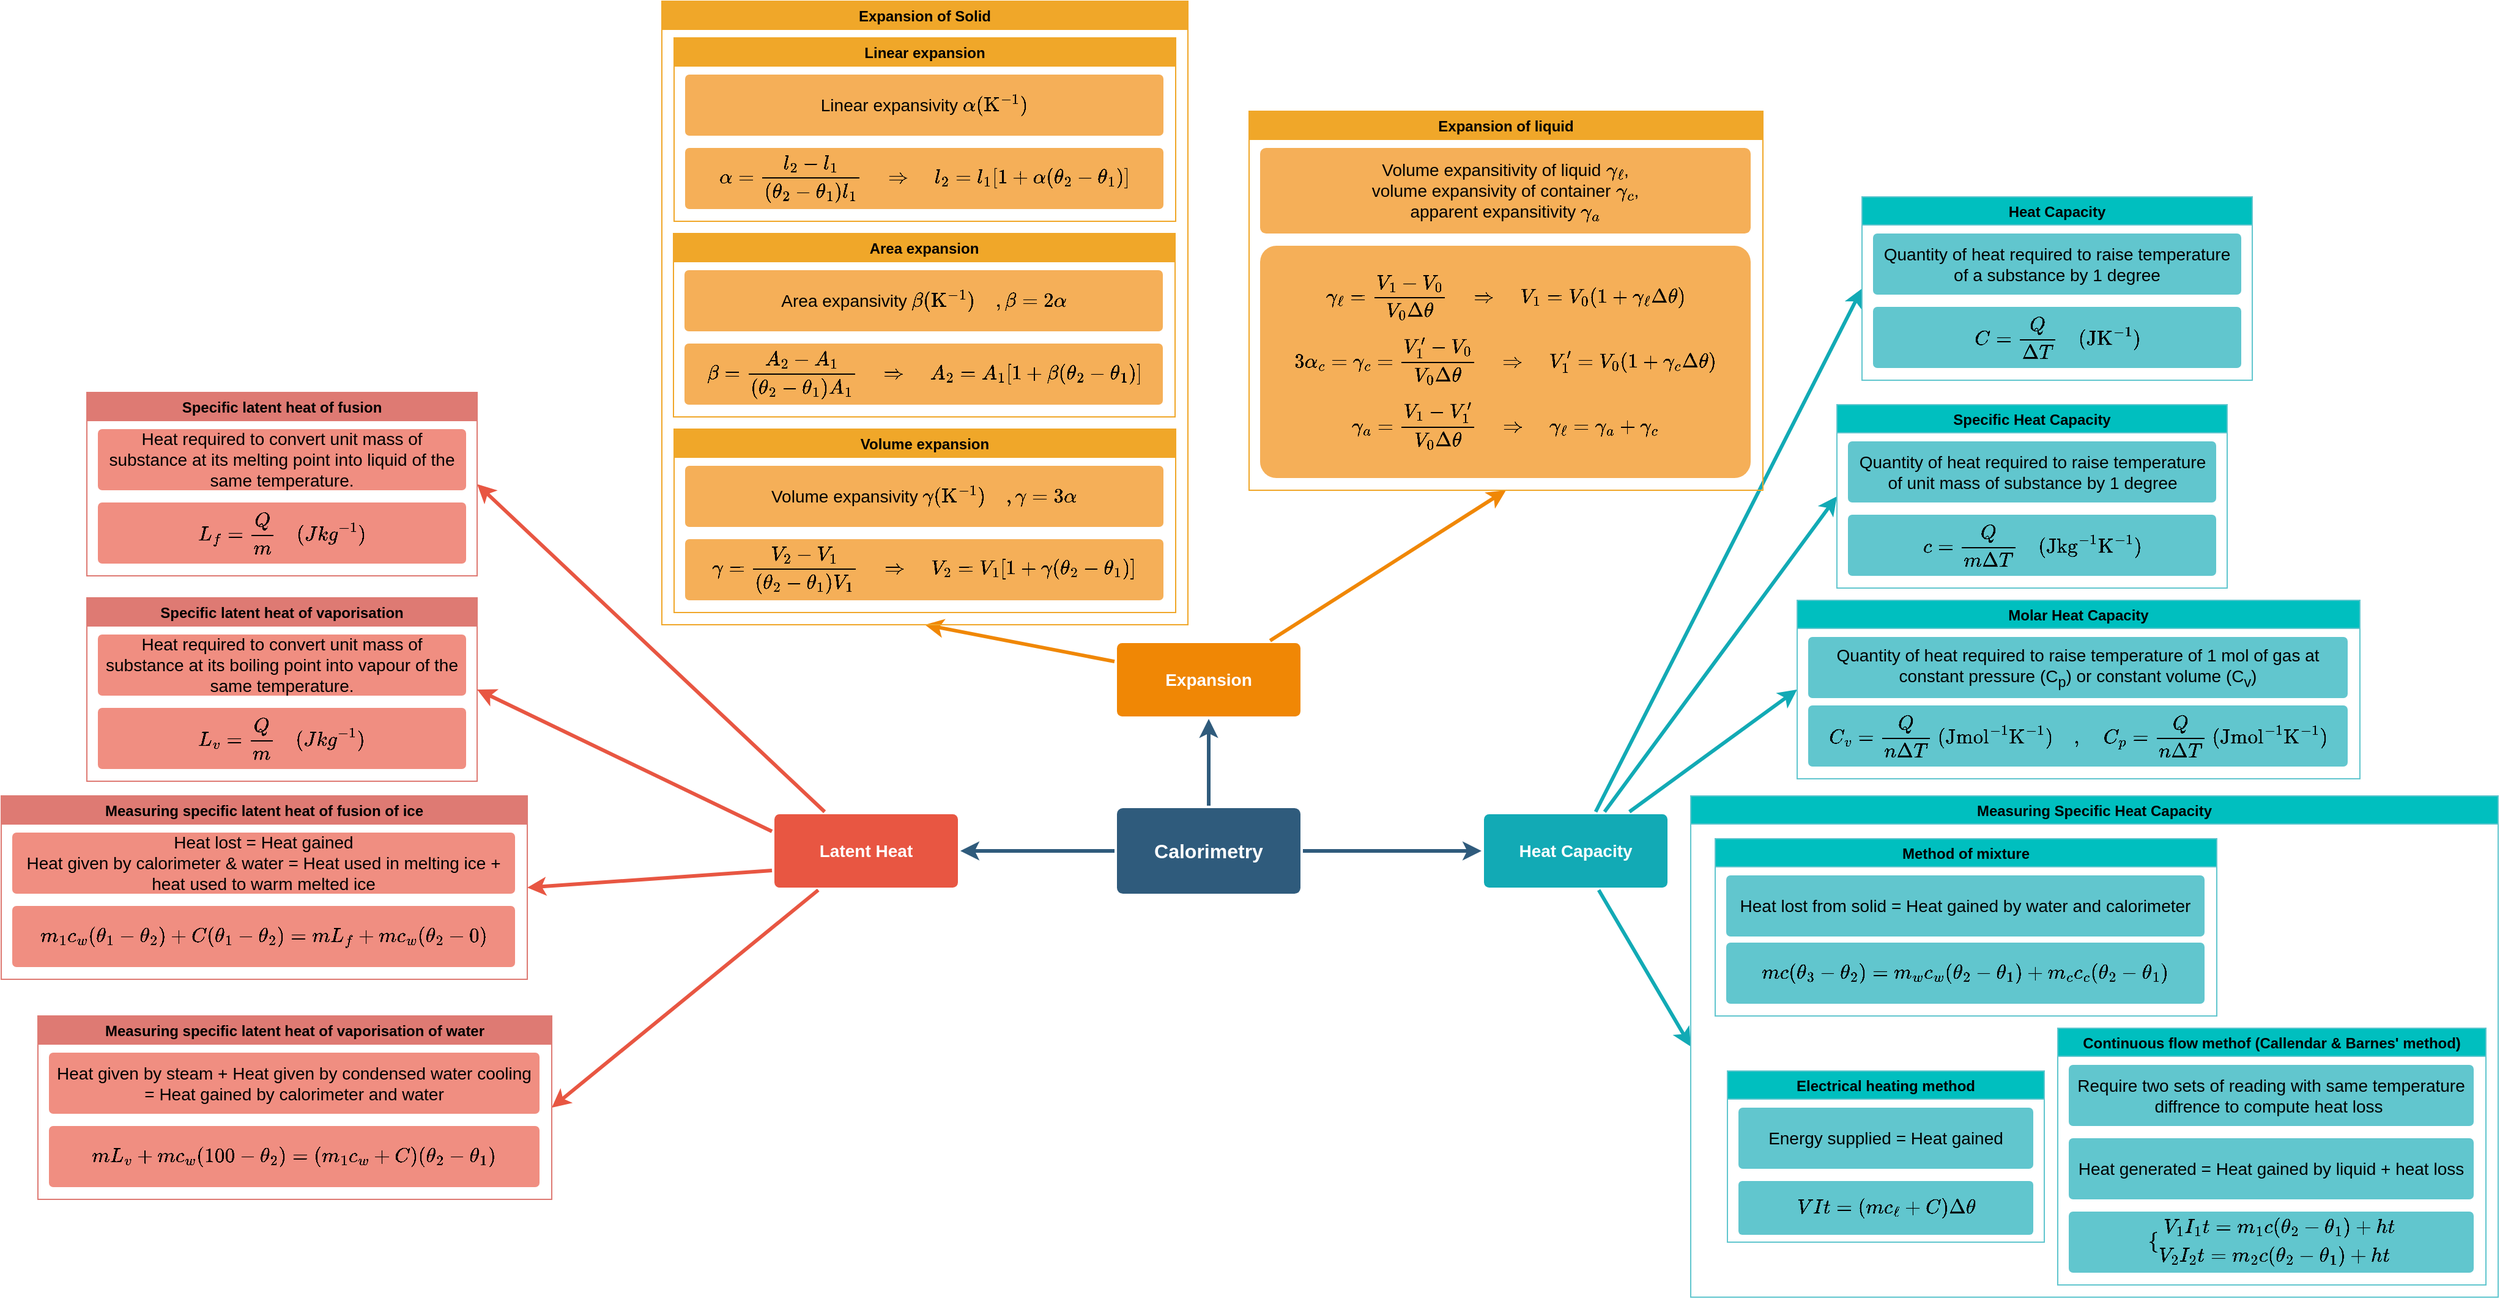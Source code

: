 <mxfile version="13.10.0" type="embed">
    <diagram id="y0169RmewVjI8FdbrE21" name="Page-1">
        <mxGraphModel dx="2834" dy="1040" grid="1" gridSize="10" guides="1" tooltips="1" connect="1" arrows="1" fold="1" page="1" pageScale="1" pageWidth="827" pageHeight="1169" math="1" shadow="0">
            <root>
                <mxCell id="0"/>
                <mxCell id="1" parent="0"/>
                <mxCell id="2" value="" style="edgeStyle=none;rounded=0;jumpStyle=none;html=1;shadow=0;labelBackgroundColor=none;startArrow=none;startFill=0;endArrow=classic;endFill=1;jettySize=auto;orthogonalLoop=1;strokeColor=#2F5B7C;strokeWidth=3;fontFamily=Helvetica;fontSize=16;fontColor=#23445D;spacing=5;" edge="1" parent="1" source="6" target="21">
                    <mxGeometry relative="1" as="geometry"/>
                </mxCell>
                <mxCell id="3" value="" style="edgeStyle=none;rounded=0;jumpStyle=none;html=1;shadow=0;labelBackgroundColor=none;startArrow=none;startFill=0;endArrow=classic;endFill=1;jettySize=auto;orthogonalLoop=1;strokeColor=#2F5B7C;strokeWidth=3;fontFamily=Helvetica;fontSize=16;fontColor=#23445D;spacing=5;" edge="1" parent="1" source="6" target="28">
                    <mxGeometry relative="1" as="geometry"/>
                </mxCell>
                <mxCell id="5" value="" style="edgeStyle=none;rounded=0;jumpStyle=none;html=1;shadow=0;labelBackgroundColor=none;startArrow=none;startFill=0;endArrow=classic;endFill=1;jettySize=auto;orthogonalLoop=1;strokeColor=#2F5B7C;strokeWidth=3;fontFamily=Helvetica;fontSize=16;fontColor=#23445D;spacing=5;" edge="1" parent="1" source="6" target="10">
                    <mxGeometry relative="1" as="geometry"/>
                </mxCell>
                <mxCell id="6" value="Calorimetry" style="rounded=1;whiteSpace=wrap;html=1;shadow=0;labelBackgroundColor=none;strokeColor=none;strokeWidth=3;fillColor=#2F5B7C;fontFamily=Helvetica;fontSize=16;fontColor=#FFFFFF;align=center;fontStyle=1;spacing=5;arcSize=7;perimeterSpacing=2;" vertex="1" parent="1">
                    <mxGeometry x="252" y="700" width="150" height="70" as="geometry"/>
                </mxCell>
                <mxCell id="7" value="" style="edgeStyle=none;rounded=1;jumpStyle=none;html=1;shadow=0;labelBackgroundColor=none;startArrow=none;startFill=0;jettySize=auto;orthogonalLoop=1;strokeColor=#E85642;strokeWidth=3;fontFamily=Helvetica;fontSize=14;fontColor=#FFFFFF;spacing=5;fontStyle=1;fillColor=#b0e3e6;entryX=1;entryY=0.5;entryDx=0;entryDy=0;" edge="1" parent="1" source="10" target="56">
                    <mxGeometry relative="1" as="geometry">
                        <mxPoint x="-66.359" y="636" as="targetPoint"/>
                    </mxGeometry>
                </mxCell>
                <mxCell id="8" value="" style="edgeStyle=none;rounded=1;jumpStyle=none;html=1;shadow=0;labelBackgroundColor=none;startArrow=none;startFill=0;jettySize=auto;orthogonalLoop=1;strokeColor=#E85642;strokeWidth=3;fontFamily=Helvetica;fontSize=14;fontColor=#FFFFFF;spacing=5;fontStyle=1;fillColor=#b0e3e6;entryX=1;entryY=0.5;entryDx=0;entryDy=0;exitX=0;exitY=0.75;exitDx=0;exitDy=0;" edge="1" parent="1" source="10" target="62">
                    <mxGeometry relative="1" as="geometry">
                        <mxPoint x="-77" y="735" as="targetPoint"/>
                    </mxGeometry>
                </mxCell>
                <mxCell id="9" value="" style="edgeStyle=none;rounded=1;jumpStyle=none;html=1;shadow=0;labelBackgroundColor=none;startArrow=none;startFill=0;jettySize=auto;orthogonalLoop=1;strokeColor=#E85642;strokeWidth=3;fontFamily=Helvetica;fontSize=14;fontColor=#FFFFFF;spacing=5;fontStyle=1;fillColor=#b0e3e6;entryX=1;entryY=0.5;entryDx=0;entryDy=0;" edge="1" parent="1" source="10" target="65">
                    <mxGeometry relative="1" as="geometry">
                        <mxPoint x="-62.664" y="822" as="targetPoint"/>
                    </mxGeometry>
                </mxCell>
                <mxCell id="10" value="Latent Heat" style="rounded=1;whiteSpace=wrap;html=1;shadow=0;labelBackgroundColor=none;strokeColor=none;strokeWidth=3;fillColor=#e85642;fontFamily=Helvetica;fontSize=14;fontColor=#FFFFFF;align=center;spacing=5;fontStyle=1;arcSize=7;perimeterSpacing=2;" vertex="1" parent="1">
                    <mxGeometry x="-28" y="705" width="150" height="60" as="geometry"/>
                </mxCell>
                <mxCell id="21" value="Expansion" style="rounded=1;whiteSpace=wrap;html=1;shadow=0;labelBackgroundColor=none;strokeColor=none;strokeWidth=3;fillColor=#F08705;fontFamily=Helvetica;fontSize=14;fontColor=#FFFFFF;align=center;spacing=5;fontStyle=1;arcSize=7;perimeterSpacing=2;" vertex="1" parent="1">
                    <mxGeometry x="252" y="565" width="150" height="60" as="geometry"/>
                </mxCell>
                <mxCell id="23" value="" style="edgeStyle=none;rounded=0;jumpStyle=none;html=1;shadow=0;labelBackgroundColor=none;startArrow=none;startFill=0;endArrow=classic;endFill=1;jettySize=auto;orthogonalLoop=1;strokeColor=#F08705;strokeWidth=3;fontFamily=Helvetica;fontSize=14;fontColor=#FFFFFF;spacing=5;entryX=0.5;entryY=1;entryDx=0;entryDy=0;" edge="1" parent="1" source="21" target="77">
                    <mxGeometry relative="1" as="geometry">
                        <mxPoint x="455.889" y="492" as="targetPoint"/>
                    </mxGeometry>
                </mxCell>
                <mxCell id="27" value="" style="edgeStyle=none;rounded=0;jumpStyle=none;html=1;shadow=0;labelBackgroundColor=none;startArrow=none;startFill=0;endArrow=classic;endFill=1;jettySize=auto;orthogonalLoop=1;strokeColor=#F08705;strokeWidth=3;fontFamily=Helvetica;fontSize=14;fontColor=#FFFFFF;spacing=5;entryX=0.5;entryY=1;entryDx=0;entryDy=0;" edge="1" parent="1" source="21" target="93">
                    <mxGeometry relative="1" as="geometry">
                        <mxPoint x="198.111" y="492" as="targetPoint"/>
                    </mxGeometry>
                </mxCell>
                <mxCell id="28" value="Heat Capacity" style="rounded=1;whiteSpace=wrap;html=1;shadow=0;labelBackgroundColor=none;strokeColor=none;strokeWidth=3;fillColor=#12aab5;fontFamily=Helvetica;fontSize=14;fontColor=#FFFFFF;align=center;spacing=5;fontStyle=1;arcSize=7;perimeterSpacing=2;" vertex="1" parent="1">
                    <mxGeometry x="552" y="705.0" width="150" height="60" as="geometry"/>
                </mxCell>
                <mxCell id="30" value="" style="edgeStyle=none;rounded=1;jumpStyle=none;html=1;shadow=0;labelBackgroundColor=none;startArrow=none;startFill=0;jettySize=auto;orthogonalLoop=1;strokeColor=#12AAB5;strokeWidth=3;fontFamily=Helvetica;fontSize=14;fontColor=#FFFFFF;spacing=5;fontStyle=1;fillColor=#b0e3e6;entryX=0;entryY=0.5;entryDx=0;entryDy=0;" edge="1" parent="1" source="28" target="81">
                    <mxGeometry relative="1" as="geometry">
                        <mxPoint x="688.583" y="842" as="targetPoint"/>
                    </mxGeometry>
                </mxCell>
                <mxCell id="32" value="" style="edgeStyle=none;rounded=1;jumpStyle=none;html=1;shadow=0;labelBackgroundColor=none;startArrow=none;startFill=0;jettySize=auto;orthogonalLoop=1;strokeColor=#12AAB5;strokeWidth=3;fontFamily=Helvetica;fontSize=14;fontColor=#FFFFFF;spacing=5;fontStyle=1;fillColor=#b0e3e6;entryX=0;entryY=0.5;entryDx=0;entryDy=0;" edge="1" parent="1" source="28" target="44">
                    <mxGeometry relative="1" as="geometry">
                        <mxPoint x="760" y="766.033" as="targetPoint"/>
                    </mxGeometry>
                </mxCell>
                <mxCell id="34" value="" style="edgeStyle=none;rounded=1;jumpStyle=none;html=1;shadow=0;labelBackgroundColor=none;startArrow=none;startFill=0;jettySize=auto;orthogonalLoop=1;strokeColor=#12AAB5;strokeWidth=3;fontFamily=Helvetica;fontSize=14;fontColor=#FFFFFF;spacing=5;fontStyle=1;fillColor=#b0e3e6;entryX=0;entryY=0.5;entryDx=0;entryDy=0;" edge="1" parent="1" source="28" target="41">
                    <mxGeometry relative="1" as="geometry">
                        <mxPoint x="760" y="696.367" as="targetPoint"/>
                    </mxGeometry>
                </mxCell>
                <mxCell id="36" value="" style="edgeStyle=none;rounded=1;jumpStyle=none;html=1;shadow=0;labelBackgroundColor=none;startArrow=none;startFill=0;jettySize=auto;orthogonalLoop=1;strokeColor=#12AAB5;strokeWidth=3;fontFamily=Helvetica;fontSize=14;fontColor=#FFFFFF;spacing=5;fontStyle=1;fillColor=#b0e3e6;entryX=0;entryY=0.5;entryDx=0;entryDy=0;" edge="1" parent="1" source="28" target="37">
                    <mxGeometry relative="1" as="geometry">
                        <mxPoint x="688.844" y="626" as="targetPoint"/>
                    </mxGeometry>
                </mxCell>
                <mxCell id="37" value="Heat Capacity" style="swimlane;gradientColor=none;strokeColor=#61C6CE;startSize=23;fillColor=#00BFBF;fontColor=#000000;" vertex="1" parent="1">
                    <mxGeometry x="861" y="200" width="319" height="150" as="geometry"/>
                </mxCell>
                <mxCell id="38" value="Quantity of heat required to raise temperature of a substance by 1 degree" style="rounded=1;whiteSpace=wrap;html=1;shadow=0;labelBackgroundColor=none;strokeColor=none;strokeWidth=3;fillColor=#61c6ce;fontFamily=Helvetica;fontSize=14;align=center;spacing=5;fontStyle=0;arcSize=7;perimeterSpacing=2;fontColor=#000000;" vertex="1" parent="37">
                    <mxGeometry x="9" y="30" width="301" height="50" as="geometry"/>
                </mxCell>
                <mxCell id="40" value="\[C = \frac{Q}{\Delta T}\quad (\mathrm{JK^{-1}})\]" style="rounded=1;whiteSpace=wrap;html=1;shadow=0;labelBackgroundColor=none;strokeColor=none;strokeWidth=3;fillColor=#61c6ce;fontFamily=Helvetica;fontSize=14;align=center;spacing=5;fontStyle=0;arcSize=7;perimeterSpacing=2;fontColor=#000000;" vertex="1" parent="37">
                    <mxGeometry x="9" y="90" width="301" height="50" as="geometry"/>
                </mxCell>
                <mxCell id="41" value="Specific Heat Capacity" style="swimlane;gradientColor=none;strokeColor=#61C6CE;startSize=23;fillColor=#00BFBF;fontColor=#000000;" vertex="1" parent="1">
                    <mxGeometry x="840.5" y="370" width="319" height="150" as="geometry"/>
                </mxCell>
                <mxCell id="42" value="Quantity of heat required to raise temperature of unit mass of substance by 1 degree" style="rounded=1;whiteSpace=wrap;html=1;shadow=0;labelBackgroundColor=none;strokeColor=none;strokeWidth=3;fillColor=#61c6ce;fontFamily=Helvetica;fontSize=14;align=center;spacing=5;fontStyle=0;arcSize=7;perimeterSpacing=2;fontColor=#000000;" vertex="1" parent="41">
                    <mxGeometry x="9" y="30" width="301" height="50" as="geometry"/>
                </mxCell>
                <mxCell id="43" value="&lt;div&gt;\[c = \frac{Q}{m\Delta T}\quad (\mathrm{Jkg^{-1}K^{-1}})\]&lt;/div&gt;" style="rounded=1;whiteSpace=wrap;html=1;shadow=0;labelBackgroundColor=none;strokeColor=none;strokeWidth=3;fillColor=#61c6ce;fontFamily=Helvetica;fontSize=14;align=center;spacing=5;fontStyle=0;arcSize=7;perimeterSpacing=2;fontColor=#000000;" vertex="1" parent="41">
                    <mxGeometry x="9" y="90" width="301" height="50" as="geometry"/>
                </mxCell>
                <mxCell id="44" value="Molar Heat Capacity" style="swimlane;gradientColor=none;strokeColor=#61C6CE;startSize=23;fillColor=#00BFBF;fontColor=#000000;" vertex="1" parent="1">
                    <mxGeometry x="808" y="530" width="460" height="146" as="geometry"/>
                </mxCell>
                <mxCell id="45" value="Quantity of heat required to raise temperature of 1 mol of gas at constant pressure (C&lt;sub&gt;p&lt;/sub&gt;) or constant volume (C&lt;sub&gt;v&lt;/sub&gt;)" style="rounded=1;whiteSpace=wrap;html=1;shadow=0;labelBackgroundColor=none;strokeColor=none;strokeWidth=3;fillColor=#61c6ce;fontFamily=Helvetica;fontSize=14;align=center;spacing=5;fontStyle=0;arcSize=7;perimeterSpacing=2;fontColor=#000000;" vertex="1" parent="44">
                    <mxGeometry x="9" y="30" width="441" height="50" as="geometry"/>
                </mxCell>
                <mxCell id="46" value="\[C_v = \frac{Q}{n\Delta T} \ (\mathrm{Jmol^{-1}K^{-1}})\quad , \quad C_p = \frac{Q}{n\Delta T} \ (\mathrm{Jmol^{-1}K^{-1}})\]" style="rounded=1;whiteSpace=wrap;html=1;shadow=0;labelBackgroundColor=none;strokeColor=none;strokeWidth=3;fillColor=#61c6ce;fontFamily=Helvetica;fontSize=14;align=center;spacing=5;fontStyle=0;arcSize=7;perimeterSpacing=2;fontColor=#000000;" vertex="1" parent="44">
                    <mxGeometry x="9" y="86" width="441" height="50" as="geometry"/>
                </mxCell>
                <mxCell id="56" value="Specific latent heat of fusion" style="swimlane;gradientColor=none;startSize=23;fontColor=#000000;fillColor=#DE7A73;strokeColor=#DE7A73;" vertex="1" parent="1">
                    <mxGeometry x="-590" y="360" width="319" height="150" as="geometry"/>
                </mxCell>
                <mxCell id="57" value="Heat required to convert unit mass of substance at its melting point into liquid of the same temperature." style="rounded=1;whiteSpace=wrap;html=1;shadow=0;labelBackgroundColor=none;strokeColor=none;strokeWidth=3;fontFamily=Helvetica;fontSize=14;align=center;spacing=5;fontStyle=0;arcSize=7;perimeterSpacing=2;fontColor=#000000;fillColor=#f08e81;" vertex="1" parent="56">
                    <mxGeometry x="9" y="30" width="301" height="50" as="geometry"/>
                </mxCell>
                <mxCell id="58" value="\[L_f = \frac{Q}{m}\quad (Jkg^{-1})\]" style="rounded=1;whiteSpace=wrap;html=1;shadow=0;labelBackgroundColor=none;strokeColor=none;strokeWidth=3;fontFamily=Helvetica;fontSize=14;align=center;spacing=5;fontStyle=0;arcSize=7;perimeterSpacing=2;fontColor=#000000;fillColor=#f08e81;" vertex="1" parent="56">
                    <mxGeometry x="9" y="90" width="301" height="50" as="geometry"/>
                </mxCell>
                <mxCell id="59" value="Specific latent heat of vaporisation" style="swimlane;gradientColor=none;startSize=23;fontColor=#000000;fillColor=#DE7A73;strokeColor=#DE7A73;" vertex="1" parent="1">
                    <mxGeometry x="-590" y="528" width="319" height="150" as="geometry"/>
                </mxCell>
                <mxCell id="60" value="Heat required to convert unit mass of substance at its boiling point into vapour of the same temperature." style="rounded=1;whiteSpace=wrap;html=1;shadow=0;labelBackgroundColor=none;strokeColor=none;strokeWidth=3;fontFamily=Helvetica;fontSize=14;align=center;spacing=5;fontStyle=0;arcSize=7;perimeterSpacing=2;fontColor=#000000;fillColor=#f08e81;" vertex="1" parent="59">
                    <mxGeometry x="9" y="30" width="301" height="50" as="geometry"/>
                </mxCell>
                <mxCell id="61" value="\[L_v = \frac{Q}{m}\quad (Jkg^{-1})\]" style="rounded=1;whiteSpace=wrap;html=1;shadow=0;labelBackgroundColor=none;strokeColor=none;strokeWidth=3;fontFamily=Helvetica;fontSize=14;align=center;spacing=5;fontStyle=0;arcSize=7;perimeterSpacing=2;fontColor=#000000;fillColor=#f08e81;" vertex="1" parent="59">
                    <mxGeometry x="9" y="90" width="301" height="50" as="geometry"/>
                </mxCell>
                <mxCell id="62" value="Measuring specific latent heat of fusion of ice" style="swimlane;gradientColor=none;startSize=23;fontColor=#000000;fillColor=#DE7A73;strokeColor=#DE7A73;" vertex="1" parent="1">
                    <mxGeometry x="-660" y="690" width="430" height="150" as="geometry"/>
                </mxCell>
                <mxCell id="63" value="Heat lost = Heat gained&lt;br&gt;Heat given by calorimeter &amp;amp; water = Heat used in melting ice + heat used to warm melted ice" style="rounded=1;whiteSpace=wrap;html=1;shadow=0;labelBackgroundColor=none;strokeColor=none;strokeWidth=3;fontFamily=Helvetica;fontSize=14;align=center;spacing=5;fontStyle=0;arcSize=7;perimeterSpacing=2;fontColor=#000000;fillColor=#f08e81;" vertex="1" parent="62">
                    <mxGeometry x="9" y="30" width="411" height="50" as="geometry"/>
                </mxCell>
                <mxCell id="64" value="\[m_1c_w(\theta_1-\theta_2)+C(\theta_1-\theta_2)=mL_f+mc_w(\theta_2-0)\]" style="rounded=1;whiteSpace=wrap;html=1;shadow=0;labelBackgroundColor=none;strokeColor=none;strokeWidth=3;fontFamily=Helvetica;fontSize=14;align=center;spacing=5;fontStyle=0;arcSize=7;perimeterSpacing=2;fontColor=#000000;fillColor=#f08e81;" vertex="1" parent="62">
                    <mxGeometry x="9" y="90" width="411" height="50" as="geometry"/>
                </mxCell>
                <mxCell id="65" value="Measuring specific latent heat of vaporisation of water" style="swimlane;gradientColor=none;startSize=23;fontColor=#000000;fillColor=#DE7A73;strokeColor=#DE7A73;" vertex="1" parent="1">
                    <mxGeometry x="-630" y="870" width="420" height="150" as="geometry"/>
                </mxCell>
                <mxCell id="66" value="Heat given by steam + Heat given by condensed water cooling = Heat gained by calorimeter and water" style="rounded=1;whiteSpace=wrap;html=1;shadow=0;labelBackgroundColor=none;strokeColor=none;strokeWidth=3;fontFamily=Helvetica;fontSize=14;align=center;spacing=5;fontStyle=0;arcSize=7;perimeterSpacing=2;fontColor=#000000;fillColor=#f08e81;" vertex="1" parent="65">
                    <mxGeometry x="9" y="30" width="401" height="50" as="geometry"/>
                </mxCell>
                <mxCell id="67" value="\[mL_v+mc_w(100-\theta_2)=(m_1c_w+C)(\theta_2-\theta_1)\]" style="rounded=1;whiteSpace=wrap;html=1;shadow=0;labelBackgroundColor=none;strokeColor=none;strokeWidth=3;fontFamily=Helvetica;fontSize=14;align=center;spacing=5;fontStyle=0;arcSize=7;perimeterSpacing=2;fontColor=#000000;fillColor=#f08e81;" vertex="1" parent="65">
                    <mxGeometry x="9" y="90" width="401" height="50" as="geometry"/>
                </mxCell>
                <mxCell id="77" value="Expansion of liquid" style="swimlane;gradientColor=none;startSize=23;fontColor=#000000;fillColor=#F0A729;strokeColor=#F0A729;" vertex="1" parent="1">
                    <mxGeometry x="360" y="130" width="420" height="310" as="geometry"/>
                </mxCell>
                <mxCell id="78" value="Volume expansitivity of liquid \(\gamma_\ell\),&lt;br&gt;volume expansivity of container \(\gamma_c\),&lt;br&gt;apparent expansitivity \(\gamma_a\)" style="rounded=1;whiteSpace=wrap;html=1;shadow=0;labelBackgroundColor=none;strokeColor=none;strokeWidth=3;fontFamily=Helvetica;fontSize=14;align=center;spacing=5;fontStyle=0;arcSize=7;perimeterSpacing=2;fontColor=#000000;fillColor=#f5af58;" vertex="1" parent="77">
                    <mxGeometry x="9" y="30" width="401" height="70" as="geometry"/>
                </mxCell>
                <mxCell id="79" value="&lt;div&gt;\[\gamma_\ell=\frac{V_1-V_0}{V_0\Delta \theta}\quad \Rightarrow\quad V_1=V_0(1+\gamma_\ell \Delta \theta)\]&lt;/div&gt;&lt;div&gt;\[3\alpha_c=\gamma_c=\frac{V_1'-V_0}{V_0\Delta \theta}\quad \Rightarrow\quad V_1'=V_0(1+\gamma_c \Delta \theta)\]&lt;/div&gt;&lt;div&gt;\[\gamma_a=\frac{V_1-V_1'}{V_0\Delta \theta}\quad \Rightarrow\quad \gamma_\ell=\gamma_a+\gamma_c\]&lt;/div&gt;" style="rounded=1;whiteSpace=wrap;html=1;shadow=0;labelBackgroundColor=none;strokeColor=none;strokeWidth=3;fontFamily=Helvetica;fontSize=14;align=center;spacing=5;fontStyle=0;arcSize=7;perimeterSpacing=2;fontColor=#000000;fillColor=#F5AF58;" vertex="1" parent="77">
                    <mxGeometry x="9" y="110" width="401" height="190" as="geometry"/>
                </mxCell>
                <mxCell id="81" value="Measuring Specific Heat Capacity" style="swimlane;gradientColor=none;strokeColor=#61C6CE;startSize=23;fillColor=#00BFBF;fontColor=#000000;" vertex="1" parent="1">
                    <mxGeometry x="721" y="690" width="660" height="410" as="geometry"/>
                </mxCell>
                <mxCell id="47" value="Method of mixture" style="swimlane;gradientColor=none;strokeColor=#61C6CE;startSize=23;fillColor=#00BFBF;fontColor=#000000;" vertex="1" parent="81">
                    <mxGeometry x="20" y="35" width="410" height="145" as="geometry"/>
                </mxCell>
                <mxCell id="48" value="Heat lost from solid = Heat gained by water and calorimeter" style="rounded=1;whiteSpace=wrap;html=1;shadow=0;labelBackgroundColor=none;strokeColor=none;strokeWidth=3;fillColor=#61c6ce;fontFamily=Helvetica;fontSize=14;align=center;spacing=5;fontStyle=0;arcSize=7;perimeterSpacing=2;fontColor=#000000;" vertex="1" parent="47">
                    <mxGeometry x="9" y="30" width="391" height="50" as="geometry"/>
                </mxCell>
                <mxCell id="49" value="\[mc(\theta_3-\theta_2)=m_wc_w(\theta_2-\theta_1)+m_cc_c(\theta_2-\theta_1)\]" style="rounded=1;whiteSpace=wrap;html=1;shadow=0;labelBackgroundColor=none;strokeColor=none;strokeWidth=3;fillColor=#61c6ce;fontFamily=Helvetica;fontSize=14;align=center;spacing=5;fontStyle=0;arcSize=7;perimeterSpacing=2;fontColor=#000000;" vertex="1" parent="47">
                    <mxGeometry x="9" y="85" width="391" height="50" as="geometry"/>
                </mxCell>
                <mxCell id="50" value="Electrical heating method" style="swimlane;gradientColor=none;strokeColor=#61C6CE;startSize=23;fillColor=#00BFBF;fontColor=#000000;" vertex="1" parent="81">
                    <mxGeometry x="30" y="225" width="259" height="140" as="geometry"/>
                </mxCell>
                <mxCell id="51" value="Energy supplied = Heat gained" style="rounded=1;whiteSpace=wrap;html=1;shadow=0;labelBackgroundColor=none;strokeColor=none;strokeWidth=3;fillColor=#61c6ce;fontFamily=Helvetica;fontSize=14;align=center;spacing=5;fontStyle=0;arcSize=7;perimeterSpacing=2;fontColor=#000000;" vertex="1" parent="50">
                    <mxGeometry x="9" y="30" width="241" height="50" as="geometry"/>
                </mxCell>
                <mxCell id="52" value="\[VIt=(mc_\ell+C)\Delta \theta\]" style="rounded=1;whiteSpace=wrap;html=1;shadow=0;labelBackgroundColor=none;strokeColor=none;strokeWidth=3;fillColor=#61c6ce;fontFamily=Helvetica;fontSize=14;align=center;spacing=5;fontStyle=0;arcSize=7;perimeterSpacing=2;fontColor=#000000;" vertex="1" parent="50">
                    <mxGeometry x="9" y="90" width="241" height="44" as="geometry"/>
                </mxCell>
                <mxCell id="53" value="Continuous flow methof (Callendar &amp; Barnes' method)" style="swimlane;gradientColor=none;strokeColor=#61C6CE;startSize=23;fillColor=#00BFBF;fontColor=#000000;" vertex="1" parent="81">
                    <mxGeometry x="300" y="190" width="350" height="210" as="geometry"/>
                </mxCell>
                <mxCell id="54" value="Require two sets of reading with same temperature diffrence to compute heat loss&amp;nbsp;" style="rounded=1;whiteSpace=wrap;html=1;shadow=0;labelBackgroundColor=none;strokeColor=none;strokeWidth=3;fillColor=#61c6ce;fontFamily=Helvetica;fontSize=14;align=center;spacing=5;fontStyle=0;arcSize=7;perimeterSpacing=2;fontColor=#000000;" vertex="1" parent="53">
                    <mxGeometry x="9" y="30" width="331" height="50" as="geometry"/>
                </mxCell>
                <mxCell id="55" value="$$\{\begin{array}{l}\ V_1I_1t = m_1c(\theta_2-\theta_1)+ht\\ V_2I_2t = m_2c(\theta_2-\theta_1)+ht\end{array}$$" style="rounded=1;whiteSpace=wrap;html=1;shadow=0;labelBackgroundColor=none;strokeColor=none;strokeWidth=3;fillColor=#61c6ce;fontFamily=Helvetica;fontSize=14;align=center;spacing=5;fontStyle=0;arcSize=7;perimeterSpacing=2;fontColor=#000000;" vertex="1" parent="53">
                    <mxGeometry x="9" y="150" width="331" height="50" as="geometry"/>
                </mxCell>
                <mxCell id="80" value="Heat generated = Heat gained by liquid + heat loss" style="rounded=1;whiteSpace=wrap;html=1;shadow=0;labelBackgroundColor=none;strokeColor=none;strokeWidth=3;fillColor=#61c6ce;fontFamily=Helvetica;fontSize=14;align=center;spacing=5;fontStyle=0;arcSize=7;perimeterSpacing=2;fontColor=#000000;" vertex="1" parent="53">
                    <mxGeometry x="9" y="90" width="331" height="50" as="geometry"/>
                </mxCell>
                <mxCell id="86" value="" style="edgeStyle=none;rounded=1;jumpStyle=none;html=1;shadow=0;labelBackgroundColor=none;startArrow=none;startFill=0;jettySize=auto;orthogonalLoop=1;strokeColor=#E85642;strokeWidth=3;fontFamily=Helvetica;fontSize=14;fontColor=#FFFFFF;spacing=5;fontStyle=1;fillColor=#b0e3e6;exitX=0;exitY=0.25;exitDx=0;exitDy=0;entryX=1;entryY=0.5;entryDx=0;entryDy=0;" edge="1" parent="1" source="10" target="59">
                    <mxGeometry relative="1" as="geometry">
                        <mxPoint x="20.359" y="713" as="sourcePoint"/>
                        <mxPoint x="-56.359" y="646" as="targetPoint"/>
                    </mxGeometry>
                </mxCell>
                <mxCell id="93" value="Expansion of Solid" style="swimlane;gradientColor=none;startSize=23;fontColor=#000000;fillColor=#F0A729;strokeColor=#F0A729;" vertex="1" parent="1">
                    <mxGeometry x="-120" y="40" width="430" height="510" as="geometry"/>
                </mxCell>
                <mxCell id="68" value="Linear expansion" style="swimlane;gradientColor=none;startSize=23;fontColor=#000000;fillColor=#F0A729;strokeColor=#F0A729;" vertex="1" parent="93">
                    <mxGeometry x="10" y="30" width="410" height="150" as="geometry"/>
                </mxCell>
                <mxCell id="69" value="Linear expansivity \(\alpha(\mathrm{K^{-1}})\)" style="rounded=1;whiteSpace=wrap;html=1;shadow=0;labelBackgroundColor=none;strokeColor=none;strokeWidth=3;fontFamily=Helvetica;fontSize=14;align=center;spacing=5;fontStyle=0;arcSize=7;perimeterSpacing=2;fontColor=#000000;fillColor=#f5af58;" vertex="1" parent="68">
                    <mxGeometry x="9" y="30" width="391" height="50" as="geometry"/>
                </mxCell>
                <mxCell id="70" value="\[\alpha=\frac{l_2-l_1}{(\theta_2-\theta_1)l_1}\quad \Rightarrow\quad l_2=l_1[1+\alpha(\theta_2-\theta_1)]\]" style="rounded=1;whiteSpace=wrap;html=1;shadow=0;labelBackgroundColor=none;strokeColor=none;strokeWidth=3;fontFamily=Helvetica;fontSize=14;align=center;spacing=5;fontStyle=0;arcSize=7;perimeterSpacing=2;fontColor=#000000;fillColor=#F5AF58;" vertex="1" parent="68">
                    <mxGeometry x="9" y="90" width="391" height="50" as="geometry"/>
                </mxCell>
                <mxCell id="87" value="Area expansion" style="swimlane;gradientColor=none;startSize=23;fontColor=#000000;fillColor=#F0A729;strokeColor=#F0A729;" vertex="1" parent="93">
                    <mxGeometry x="9.5" y="190" width="410" height="150" as="geometry"/>
                </mxCell>
                <mxCell id="88" value="Area expansivity \(\beta(\mathrm{K^{-1}})\quad , \beta=2\alpha\)" style="rounded=1;whiteSpace=wrap;html=1;shadow=0;labelBackgroundColor=none;strokeColor=none;strokeWidth=3;fontFamily=Helvetica;fontSize=14;align=center;spacing=5;fontStyle=0;arcSize=7;perimeterSpacing=2;fontColor=#000000;fillColor=#f5af58;" vertex="1" parent="87">
                    <mxGeometry x="9" y="30" width="391" height="50" as="geometry"/>
                </mxCell>
                <mxCell id="89" value="&lt;div&gt;\[\beta=\frac{A_2-A_1}{(\theta_2-\theta_1)A_1}\quad \Rightarrow\quad A_2=A_1[1+\beta(\theta_2-\theta_1)]\]&lt;/div&gt;" style="rounded=1;whiteSpace=wrap;html=1;shadow=0;labelBackgroundColor=none;strokeColor=none;strokeWidth=3;fontFamily=Helvetica;fontSize=14;align=center;spacing=5;fontStyle=0;arcSize=7;perimeterSpacing=2;fontColor=#000000;fillColor=#F5AF58;" vertex="1" parent="87">
                    <mxGeometry x="9" y="90" width="391" height="50" as="geometry"/>
                </mxCell>
                <mxCell id="90" value="Volume expansion" style="swimlane;gradientColor=none;startSize=23;fontColor=#000000;fillColor=#F0A729;strokeColor=#F0A729;" vertex="1" parent="93">
                    <mxGeometry x="10" y="350" width="410" height="150" as="geometry"/>
                </mxCell>
                <mxCell id="91" value="Volume expansivity \(\gamma(\mathrm{K^{-1}})\quad , \gamma=3\alpha&lt;br&gt;\)" style="rounded=1;whiteSpace=wrap;html=1;shadow=0;labelBackgroundColor=none;strokeColor=none;strokeWidth=3;fontFamily=Helvetica;fontSize=14;align=center;spacing=5;fontStyle=0;arcSize=7;perimeterSpacing=2;fontColor=#000000;fillColor=#f5af58;" vertex="1" parent="90">
                    <mxGeometry x="9" y="30" width="391" height="50" as="geometry"/>
                </mxCell>
                <mxCell id="92" value="\[\gamma=\frac{V_2-V_1}{(\theta_2-\theta_1)V_1}\quad \Rightarrow\quad V_2=V_1[1+\gamma(\theta_2-\theta_1)]\]" style="rounded=1;whiteSpace=wrap;html=1;shadow=0;labelBackgroundColor=none;strokeColor=none;strokeWidth=3;fontFamily=Helvetica;fontSize=14;align=center;spacing=5;fontStyle=0;arcSize=7;perimeterSpacing=2;fontColor=#000000;fillColor=#F5AF58;" vertex="1" parent="90">
                    <mxGeometry x="9" y="90" width="391" height="50" as="geometry"/>
                </mxCell>
            </root>
        </mxGraphModel>
    </diagram>
</mxfile>
